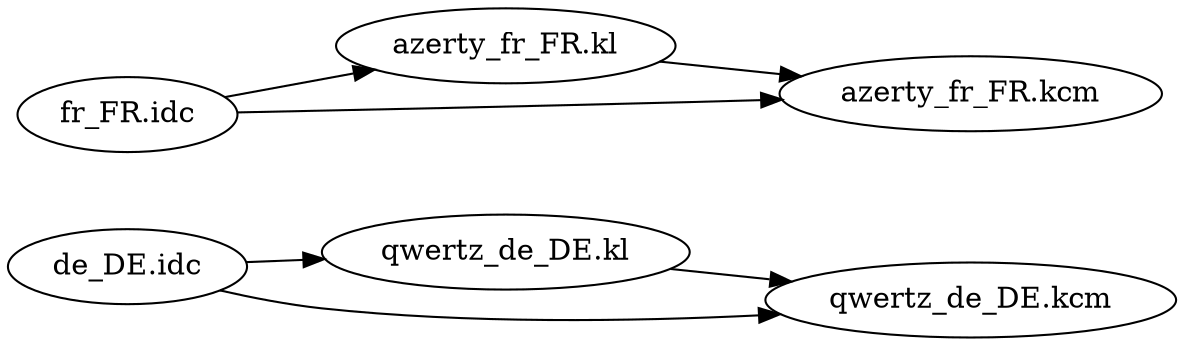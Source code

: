 digraph idc {

graph [
rankdir = "LR"
];

"de_idc" [
label = "de_DE.idc"
];

"de_kl" [
label = "qwertz_de_DE.kl"
];

"de_kcm" [
label = "qwertz_de_DE.kcm"
];

	de_idc -> de_kl;
	de_idc -> de_kcm;
	de_kl -> de_kcm;
	

"fr_idc" [
label = "fr_FR.idc"
];

"fr_kl" [
label = "azerty_fr_FR.kl"
];

"fr_kcm" [
label = "azerty_fr_FR.kcm"
];

	fr_idc -> fr_kl;
	fr_idc -> fr_kcm;
	fr_kl -> fr_kcm;
	
}
